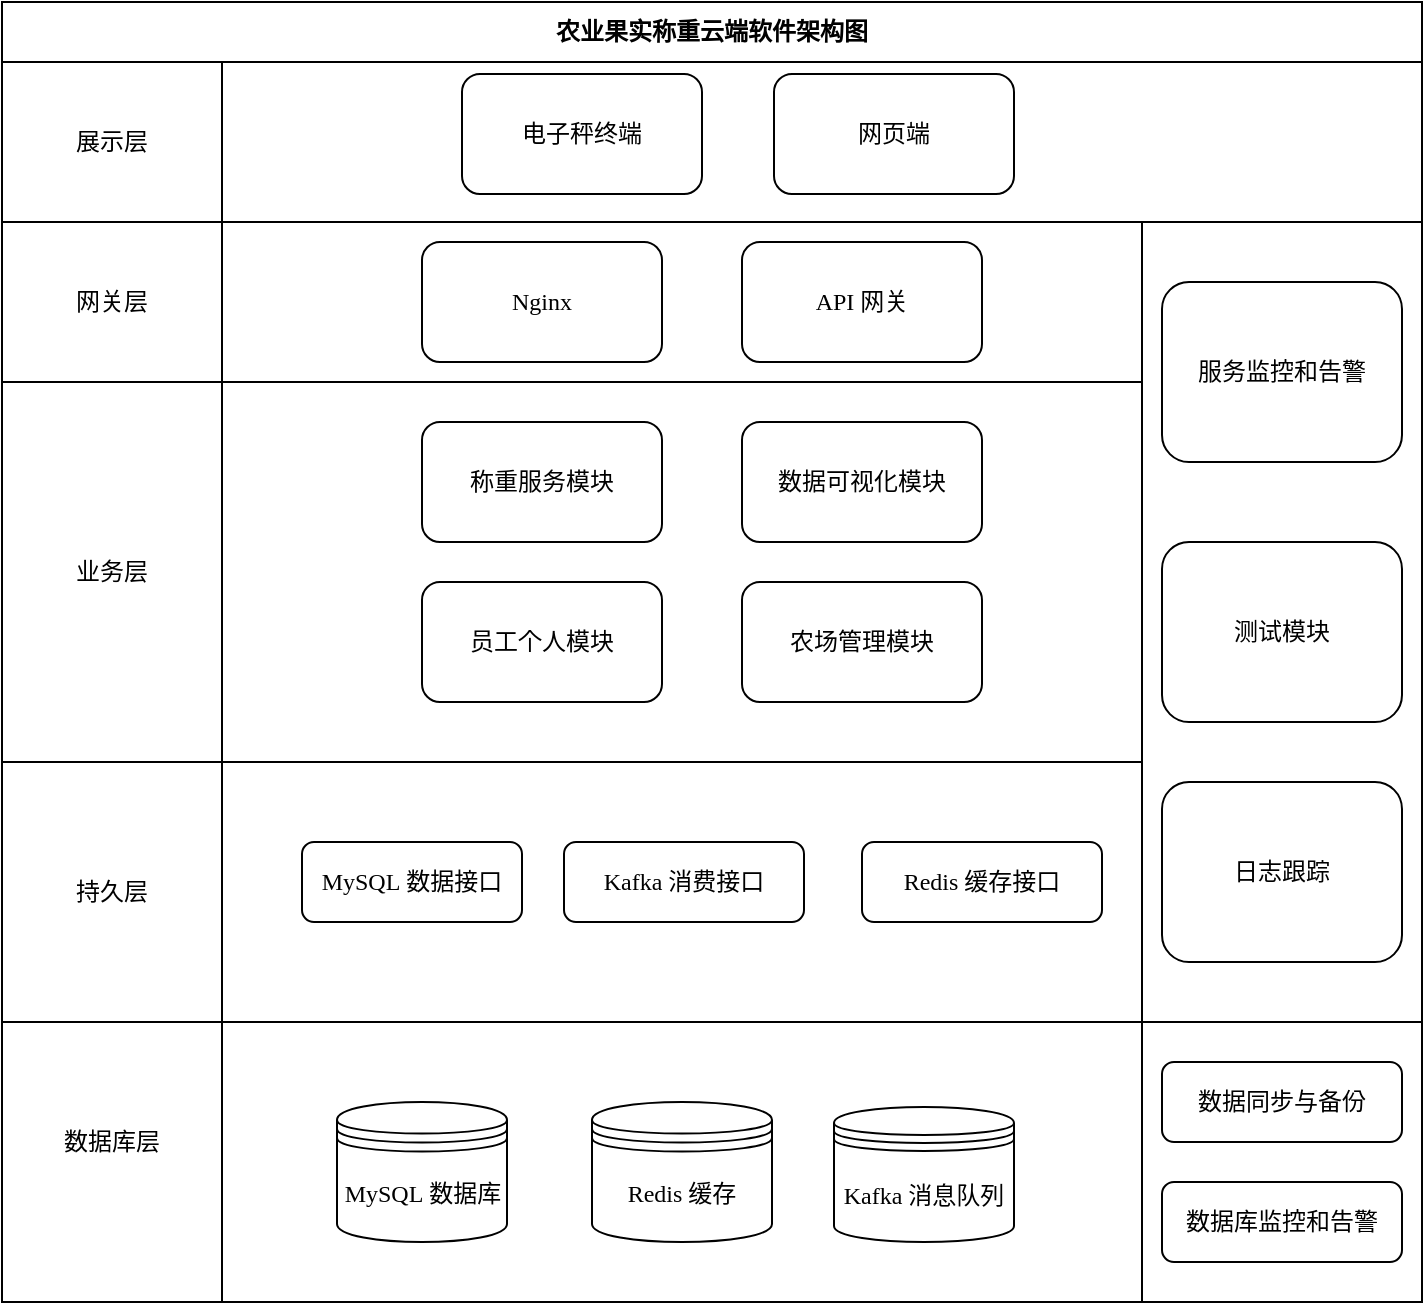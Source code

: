 <mxfile>
    <diagram id="rLb33e_ZUCW9Q-OM_yQa" name="Page-1">
        <mxGraphModel dx="-129" dy="2029" grid="1" gridSize="10" guides="1" tooltips="1" connect="1" arrows="1" fold="1" page="1" pageScale="1" pageWidth="827" pageHeight="1169" math="0" shadow="0">
            <root>
                <mxCell id="0"/>
                <mxCell id="1" parent="0"/>
                <mxCell id="64" value="" style="rounded=0;whiteSpace=wrap;html=1;fontFamily=Songti SC;aspect=fixed;" parent="1" vertex="1">
                    <mxGeometry x="840" y="-520" width="710" height="490" as="geometry"/>
                </mxCell>
                <mxCell id="66" value="&lt;span style=&quot;font-weight: 700;&quot;&gt;农业果实称重云端软件架构图&lt;/span&gt;" style="rounded=0;whiteSpace=wrap;html=1;fontFamily=Songti SC;aspect=fixed;" parent="1" vertex="1">
                    <mxGeometry x="840" y="-680" width="710" height="30" as="geometry"/>
                </mxCell>
                <mxCell id="67" value="" style="rounded=0;whiteSpace=wrap;html=1;fontFamily=Songti SC;aspect=fixed;" parent="1" vertex="1">
                    <mxGeometry x="840" y="-650" width="710" height="80" as="geometry"/>
                </mxCell>
                <mxCell id="68" value="&lt;font&gt;展示层&lt;/font&gt;" style="rounded=0;whiteSpace=wrap;html=1;fontFamily=Songti SC;aspect=fixed;" parent="1" vertex="1">
                    <mxGeometry x="840" y="-650" width="110" height="80" as="geometry"/>
                </mxCell>
                <mxCell id="70" value="电子秤终端" style="rounded=1;whiteSpace=wrap;html=1;fontFamily=Songti SC;aspect=fixed;" parent="1" vertex="1">
                    <mxGeometry x="1070" y="-644" width="120" height="60" as="geometry"/>
                </mxCell>
                <mxCell id="71" value="网页端" style="rounded=1;whiteSpace=wrap;html=1;fontFamily=Songti SC;aspect=fixed;" parent="1" vertex="1">
                    <mxGeometry x="1226" y="-644" width="120" height="60" as="geometry"/>
                </mxCell>
                <mxCell id="72" value="网关层" style="rounded=0;whiteSpace=wrap;html=1;fontFamily=Songti SC;aspect=fixed;" parent="1" vertex="1">
                    <mxGeometry x="840" y="-570" width="110" height="80" as="geometry"/>
                </mxCell>
                <mxCell id="73" value="" style="rounded=0;whiteSpace=wrap;html=1;fontFamily=Songti SC;aspect=fixed;" parent="1" vertex="1">
                    <mxGeometry x="950" y="-570" width="460" height="80" as="geometry"/>
                </mxCell>
                <mxCell id="75" value="&lt;font face=&quot;Times New Roman&quot;&gt;API 网关&lt;/font&gt;" style="rounded=1;whiteSpace=wrap;html=1;fontFamily=Songti SC;aspect=fixed;" parent="1" vertex="1">
                    <mxGeometry x="1210" y="-560" width="120" height="60" as="geometry"/>
                </mxCell>
                <mxCell id="76" value="业务层" style="rounded=0;whiteSpace=wrap;html=1;fontFamily=Songti SC;aspect=fixed;" parent="1" vertex="1">
                    <mxGeometry x="840" y="-490" width="110" height="190" as="geometry"/>
                </mxCell>
                <mxCell id="77" value="" style="rounded=0;whiteSpace=wrap;html=1;fontFamily=Songti SC;aspect=fixed;" parent="1" vertex="1">
                    <mxGeometry x="950" y="-490" width="460" height="190" as="geometry"/>
                </mxCell>
                <mxCell id="78" value="" style="rounded=0;whiteSpace=wrap;html=1;fontFamily=Songti SC;aspect=fixed;" parent="1" vertex="1">
                    <mxGeometry x="1410" y="-570" width="140" height="400" as="geometry"/>
                </mxCell>
                <mxCell id="17" value="称重服务模块" style="rounded=1;whiteSpace=wrap;html=1;fontFamily=Songti SC;aspect=fixed;" parent="1" vertex="1">
                    <mxGeometry x="1050" y="-470" width="120" height="60" as="geometry"/>
                </mxCell>
                <mxCell id="31" value="数据可视化模块" style="rounded=1;whiteSpace=wrap;html=1;fontFamily=Songti SC;aspect=fixed;" parent="1" vertex="1">
                    <mxGeometry x="1210" y="-470" width="120" height="60" as="geometry"/>
                </mxCell>
                <mxCell id="55" value="服务监控和告警" style="rounded=1;whiteSpace=wrap;html=1;fontFamily=Songti SC;aspect=fixed;" parent="1" vertex="1">
                    <mxGeometry x="1420" y="-540" width="120" height="90" as="geometry"/>
                </mxCell>
                <mxCell id="57" value="日志跟踪" style="rounded=1;whiteSpace=wrap;html=1;fontFamily=Songti SC;aspect=fixed;" parent="1" vertex="1">
                    <mxGeometry x="1420" y="-290" width="120" height="90" as="geometry"/>
                </mxCell>
                <mxCell id="39" value="农场管理模块" style="rounded=1;whiteSpace=wrap;html=1;fontFamily=Songti SC;aspect=fixed;" parent="1" vertex="1">
                    <mxGeometry x="1210" y="-390" width="120" height="60" as="geometry"/>
                </mxCell>
                <mxCell id="80" value="数据库层" style="rounded=0;whiteSpace=wrap;html=1;fontFamily=Songti SC;aspect=fixed;" parent="1" vertex="1">
                    <mxGeometry x="840" y="-190" width="110" height="160" as="geometry"/>
                </mxCell>
                <mxCell id="81" value="" style="rounded=0;whiteSpace=wrap;html=1;fontFamily=Songti SC;aspect=fixed;" parent="1" vertex="1">
                    <mxGeometry x="950" y="-170" width="460" height="140" as="geometry"/>
                </mxCell>
                <mxCell id="45" value="&lt;font face=&quot;Times New Roman&quot;&gt;MySQL&lt;/font&gt; 数据库" style="shape=datastore;whiteSpace=wrap;html=1;fontFamily=Songti SC;aspect=fixed;" parent="1" vertex="1">
                    <mxGeometry x="1007.5" y="-130" width="85" height="70" as="geometry"/>
                </mxCell>
                <mxCell id="49" value="&lt;font face=&quot;Times New Roman&quot;&gt;Redis &lt;/font&gt;缓存" style="shape=datastore;whiteSpace=wrap;html=1;fontFamily=Songti SC;aspect=fixed;" parent="1" vertex="1">
                    <mxGeometry x="1135" y="-130" width="90" height="70" as="geometry"/>
                </mxCell>
                <mxCell id="59" value="数据同步与备份" style="rounded=1;whiteSpace=wrap;html=1;fontFamily=Songti SC;aspect=fixed;" parent="1" vertex="1">
                    <mxGeometry x="1420" y="-150" width="120" height="40" as="geometry"/>
                </mxCell>
                <mxCell id="84" value="持久层" style="rounded=0;whiteSpace=wrap;html=1;aspect=fixed;fontFamily=Songti SC;" parent="1" vertex="1">
                    <mxGeometry x="840" y="-300" width="110" height="130" as="geometry"/>
                </mxCell>
                <mxCell id="85" value="" style="rounded=0;whiteSpace=wrap;html=1;aspect=fixed;fontFamily=Songti SC;" parent="1" vertex="1">
                    <mxGeometry x="950" y="-300" width="460" height="130" as="geometry"/>
                </mxCell>
                <mxCell id="86" value="&lt;font face=&quot;Times New Roman&quot;&gt;MySQL&lt;/font&gt; 数据接口" style="rounded=1;whiteSpace=wrap;html=1;aspect=fixed;fontFamily=Songti SC;" parent="1" vertex="1">
                    <mxGeometry x="990" y="-260" width="110" height="40" as="geometry"/>
                </mxCell>
                <mxCell id="87" value="&lt;font face=&quot;Times New Roman&quot;&gt;Kafka&lt;/font&gt; 消费接口" style="rounded=1;whiteSpace=wrap;html=1;aspect=fixed;fontFamily=Songti SC;" parent="1" vertex="1">
                    <mxGeometry x="1121" y="-260" width="120" height="40" as="geometry"/>
                </mxCell>
                <mxCell id="88" value="&lt;font face=&quot;Times New Roman&quot;&gt;Redis&lt;/font&gt; 缓存接口" style="rounded=1;whiteSpace=wrap;html=1;aspect=fixed;fontFamily=Songti SC;" parent="1" vertex="1">
                    <mxGeometry x="1270" y="-260" width="120" height="40" as="geometry"/>
                </mxCell>
                <mxCell id="92" value="&lt;font face=&quot;Times New Roman&quot;&gt;Kafka&lt;/font&gt; 消息队列" style="shape=datastore;whiteSpace=wrap;html=1;fontFamily=Songti SC;aspect=fixed;" parent="1" vertex="1">
                    <mxGeometry x="1256" y="-127.5" width="90" height="67.5" as="geometry"/>
                </mxCell>
                <mxCell id="94" value="&lt;font face=&quot;Times New Roman&quot;&gt;Nginx&lt;/font&gt;" style="rounded=1;whiteSpace=wrap;html=1;aspect=fixed;fontFamily=Songti SC;" parent="1" vertex="1">
                    <mxGeometry x="1050" y="-560" width="120" height="60" as="geometry"/>
                </mxCell>
                <mxCell id="95" value="数据库监控和告警" style="rounded=1;whiteSpace=wrap;html=1;aspect=fixed;fontFamily=Songti SC;" parent="1" vertex="1">
                    <mxGeometry x="1420" y="-90" width="120" height="40" as="geometry"/>
                </mxCell>
                <mxCell id="97" value="员工个人模块" style="rounded=1;whiteSpace=wrap;html=1;aspect=fixed;fontFamily=Songti SC;" parent="1" vertex="1">
                    <mxGeometry x="1050" y="-390" width="120" height="60" as="geometry"/>
                </mxCell>
                <mxCell id="100" value="测试模块" style="rounded=1;whiteSpace=wrap;html=1;aspect=fixed;fontFamily=Songti SC;" parent="1" vertex="1">
                    <mxGeometry x="1420" y="-410" width="120" height="90" as="geometry"/>
                </mxCell>
            </root>
        </mxGraphModel>
    </diagram>
</mxfile>
